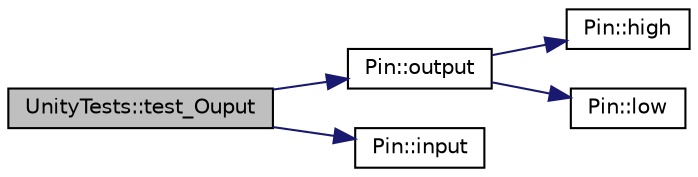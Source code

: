 digraph "UnityTests::test_Ouput"
{
  edge [fontname="Helvetica",fontsize="10",labelfontname="Helvetica",labelfontsize="10"];
  node [fontname="Helvetica",fontsize="10",shape=record];
  rankdir="LR";
  Node1 [label="UnityTests::test_Ouput",height=0.2,width=0.4,color="black", fillcolor="grey75", style="filled" fontcolor="black"];
  Node1 -> Node2 [color="midnightblue",fontsize="10",style="solid",fontname="Helvetica"];
  Node2 [label="Pin::output",height=0.2,width=0.4,color="black", fillcolor="white", style="filled",URL="$classPin.html#ac25c70138813270bc758e49fd35d3b1e",tooltip="Output a value on the pin."];
  Node2 -> Node3 [color="midnightblue",fontsize="10",style="solid",fontname="Helvetica"];
  Node3 [label="Pin::high",height=0.2,width=0.4,color="black", fillcolor="white", style="filled",URL="$classPin.html#a2a37644e45fdd91d099a969db68630fd",tooltip="Set pin to output high."];
  Node2 -> Node4 [color="midnightblue",fontsize="10",style="solid",fontname="Helvetica"];
  Node4 [label="Pin::low",height=0.2,width=0.4,color="black", fillcolor="white", style="filled",URL="$classPin.html#a2b3a5a1a6bf26e9f1a65314bda73045a",tooltip="Set pin to output low."];
  Node1 -> Node5 [color="midnightblue",fontsize="10",style="solid",fontname="Helvetica"];
  Node5 [label="Pin::input",height=0.2,width=0.4,color="black", fillcolor="white", style="filled",URL="$classPin.html#ac4ecc56174770f9e41e28349ebe707a5",tooltip="Set the pin to input and get it&#39;s value."];
}
